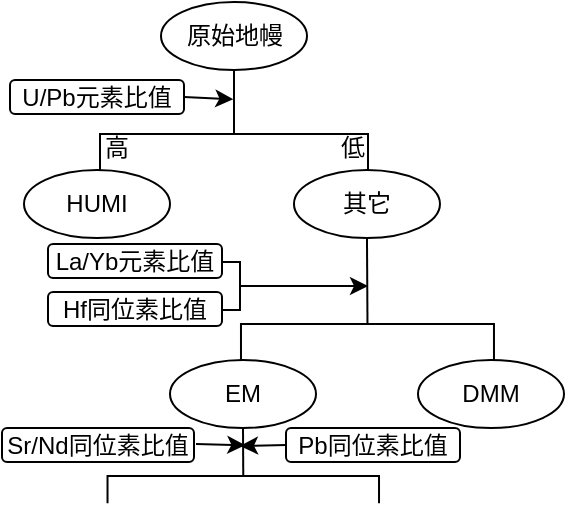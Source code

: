<mxfile version="26.0.4">
  <diagram name="第 1 页" id="gjINg1IJyNRDuI-0agfB">
    <mxGraphModel dx="826" dy="456" grid="0" gridSize="10" guides="1" tooltips="1" connect="1" arrows="1" fold="1" page="1" pageScale="1" pageWidth="827" pageHeight="1169" math="0" shadow="0">
      <root>
        <mxCell id="0" />
        <mxCell id="1" parent="0" />
        <mxCell id="4MZeoHrBGx3ADns-Izul-1" value="U/Pb元素比值" style="rounded=1;whiteSpace=wrap;html=1;" vertex="1" parent="1">
          <mxGeometry x="163" y="107" width="87" height="17" as="geometry" />
        </mxCell>
        <mxCell id="4MZeoHrBGx3ADns-Izul-6" value="原始地幔" style="ellipse;whiteSpace=wrap;html=1;" vertex="1" parent="1">
          <mxGeometry x="238.5" y="68" width="73" height="34" as="geometry" />
        </mxCell>
        <mxCell id="4MZeoHrBGx3ADns-Izul-7" value="" style="endArrow=classic;html=1;rounded=0;exitX=1;exitY=0.5;exitDx=0;exitDy=0;entryX=0.157;entryY=0.508;entryDx=0;entryDy=0;entryPerimeter=0;" edge="1" parent="1" source="4MZeoHrBGx3ADns-Izul-1">
          <mxGeometry width="50" height="50" relative="1" as="geometry">
            <mxPoint x="235.99" y="83" as="sourcePoint" />
            <mxPoint x="274.662" y="116.618" as="targetPoint" />
          </mxGeometry>
        </mxCell>
        <mxCell id="4MZeoHrBGx3ADns-Izul-9" value="HUMI" style="ellipse;whiteSpace=wrap;html=1;" vertex="1" parent="1">
          <mxGeometry x="170" y="152" width="73" height="34" as="geometry" />
        </mxCell>
        <mxCell id="4MZeoHrBGx3ADns-Izul-10" value="其它" style="ellipse;whiteSpace=wrap;html=1;" vertex="1" parent="1">
          <mxGeometry x="304.99" y="152" width="73" height="34" as="geometry" />
        </mxCell>
        <mxCell id="4MZeoHrBGx3ADns-Izul-11" value="La/Yb元素比值" style="rounded=1;whiteSpace=wrap;html=1;" vertex="1" parent="1">
          <mxGeometry x="182" y="189" width="87" height="17" as="geometry" />
        </mxCell>
        <mxCell id="4MZeoHrBGx3ADns-Izul-13" value="" style="endArrow=classic;html=1;rounded=0;exitX=0;exitY=0.5;exitDx=0;exitDy=0;exitPerimeter=0;" edge="1" parent="1" source="4MZeoHrBGx3ADns-Izul-23">
          <mxGeometry width="50" height="50" relative="1" as="geometry">
            <mxPoint x="376.49" y="356" as="sourcePoint" />
            <mxPoint x="342" y="210" as="targetPoint" />
          </mxGeometry>
        </mxCell>
        <mxCell id="4MZeoHrBGx3ADns-Izul-16" value="高" style="text;html=1;align=center;verticalAlign=middle;resizable=0;points=[];autosize=1;strokeColor=none;fillColor=none;" vertex="1" parent="1">
          <mxGeometry x="201" y="128" width="30" height="26" as="geometry" />
        </mxCell>
        <mxCell id="4MZeoHrBGx3ADns-Izul-17" value="低" style="text;html=1;align=center;verticalAlign=middle;resizable=0;points=[];autosize=1;strokeColor=none;fillColor=none;" vertex="1" parent="1">
          <mxGeometry x="319" y="128" width="30" height="26" as="geometry" />
        </mxCell>
        <mxCell id="4MZeoHrBGx3ADns-Izul-18" value="&#xa;&lt;span style=&quot;color: rgba(0, 0, 0, 0); font-family: monospace; font-size: 0px; font-style: normal; font-variant-ligatures: normal; font-variant-caps: normal; font-weight: 400; letter-spacing: normal; orphans: 2; text-align: start; text-indent: 0px; text-transform: none; widows: 2; word-spacing: 0px; -webkit-text-stroke-width: 0px; white-space: nowrap; background-color: rgb(251, 251, 251); text-decoration-thickness: initial; text-decoration-style: initial; text-decoration-color: initial; display: inline !important; float: none;&quot;&gt;&amp;nbsp;&lt;/span&gt;&#xa;&#xa;" style="strokeWidth=1;html=1;shape=mxgraph.flowchart.annotation_1;align=left;pointerEvents=1;rotation=90;" vertex="1" parent="1">
          <mxGeometry x="332.74" y="174.75" width="18" height="126.5" as="geometry" />
        </mxCell>
        <mxCell id="4MZeoHrBGx3ADns-Izul-19" value="" style="strokeWidth=1;html=1;shape=mxgraph.flowchart.annotation_1;align=left;pointerEvents=1;rotation=90;" vertex="1" parent="1">
          <mxGeometry x="266" y="76" width="18" height="134" as="geometry" />
        </mxCell>
        <mxCell id="4MZeoHrBGx3ADns-Izul-20" value="&#xa;&lt;span style=&quot;color: rgba(0, 0, 0, 0); font-family: monospace; font-size: 0px; font-style: normal; font-variant-ligatures: normal; font-variant-caps: normal; font-weight: 400; letter-spacing: normal; orphans: 2; text-align: start; text-indent: 0px; text-transform: none; widows: 2; word-spacing: 0px; -webkit-text-stroke-width: 0px; white-space: nowrap; background-color: rgb(251, 251, 251); text-decoration-thickness: initial; text-decoration-style: initial; text-decoration-color: initial; display: inline !important; float: none;&quot;&gt;&amp;nbsp;&lt;/span&gt;&#xa;&#xa;" style="endArrow=none;html=1;rounded=0;entryX=0.5;entryY=1;entryDx=0;entryDy=0;exitX=0;exitY=0.5;exitDx=0;exitDy=0;exitPerimeter=0;" edge="1" parent="1" source="4MZeoHrBGx3ADns-Izul-19" target="4MZeoHrBGx3ADns-Izul-6">
          <mxGeometry width="50" height="50" relative="1" as="geometry">
            <mxPoint x="377" y="295" as="sourcePoint" />
            <mxPoint x="427" y="245" as="targetPoint" />
          </mxGeometry>
        </mxCell>
        <mxCell id="4MZeoHrBGx3ADns-Izul-21" value="" style="endArrow=none;html=1;rounded=0;entryX=0.5;entryY=1;entryDx=0;entryDy=0;exitX=0;exitY=0.5;exitDx=0;exitDy=0;exitPerimeter=0;" edge="1" parent="1" source="4MZeoHrBGx3ADns-Izul-18" target="4MZeoHrBGx3ADns-Izul-10">
          <mxGeometry width="50" height="50" relative="1" as="geometry">
            <mxPoint x="377" y="295" as="sourcePoint" />
            <mxPoint x="427" y="245" as="targetPoint" />
          </mxGeometry>
        </mxCell>
        <mxCell id="4MZeoHrBGx3ADns-Izul-22" value="Hf同位素比值" style="rounded=1;whiteSpace=wrap;html=1;" vertex="1" parent="1">
          <mxGeometry x="182" y="213" width="87" height="17" as="geometry" />
        </mxCell>
        <mxCell id="4MZeoHrBGx3ADns-Izul-23" value="&#xa;&lt;span style=&quot;color: rgba(0, 0, 0, 0); font-family: monospace; font-size: 0px; font-style: normal; font-variant-ligatures: normal; font-variant-caps: normal; font-weight: 400; letter-spacing: normal; orphans: 2; text-align: start; text-indent: 0px; text-transform: none; widows: 2; word-spacing: 0px; -webkit-text-stroke-width: 0px; white-space: nowrap; background-color: rgb(251, 251, 251); text-decoration-thickness: initial; text-decoration-style: initial; text-decoration-color: initial; display: inline !important; float: none;&quot;&gt;&amp;nbsp;&lt;/span&gt;&#xa;&#xa;" style="strokeWidth=1;html=1;shape=mxgraph.flowchart.annotation_1;align=left;pointerEvents=1;rotation=-180;" vertex="1" parent="1">
          <mxGeometry x="269" y="198" width="9" height="24" as="geometry" />
        </mxCell>
        <mxCell id="4MZeoHrBGx3ADns-Izul-24" value="EM" style="ellipse;whiteSpace=wrap;html=1;" vertex="1" parent="1">
          <mxGeometry x="243" y="247" width="73" height="34" as="geometry" />
        </mxCell>
        <mxCell id="4MZeoHrBGx3ADns-Izul-25" value="DMM" style="ellipse;whiteSpace=wrap;html=1;" vertex="1" parent="1">
          <mxGeometry x="367" y="247" width="73" height="34" as="geometry" />
        </mxCell>
        <mxCell id="4MZeoHrBGx3ADns-Izul-26" value="&#xa;&lt;span style=&quot;color: rgba(0, 0, 0, 0); font-family: monospace; font-size: 0px; font-style: normal; font-variant-ligatures: normal; font-variant-caps: normal; font-weight: 400; letter-spacing: normal; orphans: 2; text-align: start; text-indent: 0px; text-transform: none; widows: 2; word-spacing: 0px; -webkit-text-stroke-width: 0px; white-space: nowrap; background-color: rgb(251, 251, 251); text-decoration-thickness: initial; text-decoration-style: initial; text-decoration-color: initial; display: inline !important; float: none;&quot;&gt;&amp;nbsp;&lt;/span&gt;&#xa;&#xa;" style="strokeWidth=1;html=1;shape=mxgraph.flowchart.annotation_1;align=left;pointerEvents=1;rotation=90;" vertex="1" parent="1">
          <mxGeometry x="272.83" y="243.91" width="13.61" height="135.75" as="geometry" />
        </mxCell>
        <mxCell id="4MZeoHrBGx3ADns-Izul-27" value="" style="endArrow=none;html=1;rounded=0;entryX=0.5;entryY=1;entryDx=0;entryDy=0;exitX=0;exitY=0.5;exitDx=0;exitDy=0;exitPerimeter=0;" edge="1" parent="1" source="4MZeoHrBGx3ADns-Izul-26" target="4MZeoHrBGx3ADns-Izul-24">
          <mxGeometry width="50" height="50" relative="1" as="geometry">
            <mxPoint x="377" y="296" as="sourcePoint" />
            <mxPoint x="427" y="246" as="targetPoint" />
          </mxGeometry>
        </mxCell>
        <mxCell id="4MZeoHrBGx3ADns-Izul-28" value="Sr/Nd同位素比值" style="rounded=1;whiteSpace=wrap;html=1;" vertex="1" parent="1">
          <mxGeometry x="159" y="281" width="96" height="17" as="geometry" />
        </mxCell>
        <mxCell id="4MZeoHrBGx3ADns-Izul-29" value="&#xa;&lt;span style=&quot;color: rgba(0, 0, 0, 0); font-family: monospace; font-size: 0px; font-style: normal; font-variant-ligatures: normal; font-variant-caps: normal; font-weight: 400; letter-spacing: normal; orphans: 2; text-align: start; text-indent: 0px; text-transform: none; widows: 2; word-spacing: 0px; -webkit-text-stroke-width: 0px; white-space: nowrap; background-color: rgb(251, 251, 251); text-decoration-thickness: initial; text-decoration-style: initial; text-decoration-color: initial; display: inline !important; float: none;&quot;&gt;&amp;nbsp;&lt;/span&gt;&#xa;&#xa;" style="endArrow=classic;html=1;rounded=0;exitX=1;exitY=0.5;exitDx=0;exitDy=0;entryX=0.157;entryY=0.508;entryDx=0;entryDy=0;entryPerimeter=0;" edge="1" parent="1">
          <mxGeometry width="50" height="50" relative="1" as="geometry">
            <mxPoint x="256" y="289" as="sourcePoint" />
            <mxPoint x="280.662" y="289.618" as="targetPoint" />
          </mxGeometry>
        </mxCell>
        <mxCell id="4MZeoHrBGx3ADns-Izul-30" value="&#xa;&lt;span style=&quot;color: rgba(0, 0, 0, 0); font-family: monospace; font-size: 0px; font-style: normal; font-variant-ligatures: normal; font-variant-caps: normal; font-weight: 400; letter-spacing: normal; orphans: 2; text-align: start; text-indent: 0px; text-transform: none; widows: 2; word-spacing: 0px; -webkit-text-stroke-width: 0px; white-space: nowrap; background-color: rgb(251, 251, 251); text-decoration-thickness: initial; text-decoration-style: initial; text-decoration-color: initial; display: inline !important; float: none;&quot;&gt;&amp;nbsp;&lt;/span&gt;&#xa;&#xa;" style="endArrow=classic;html=1;rounded=0;exitX=0;exitY=0.5;exitDx=0;exitDy=0;" edge="1" parent="1" source="4MZeoHrBGx3ADns-Izul-31">
          <mxGeometry width="50" height="50" relative="1" as="geometry">
            <mxPoint x="261.78" y="331" as="sourcePoint" />
            <mxPoint x="278" y="290" as="targetPoint" />
          </mxGeometry>
        </mxCell>
        <mxCell id="4MZeoHrBGx3ADns-Izul-31" value="Pb同位素比值" style="rounded=1;whiteSpace=wrap;html=1;" vertex="1" parent="1">
          <mxGeometry x="301" y="281" width="87" height="17" as="geometry" />
        </mxCell>
      </root>
    </mxGraphModel>
  </diagram>
</mxfile>
